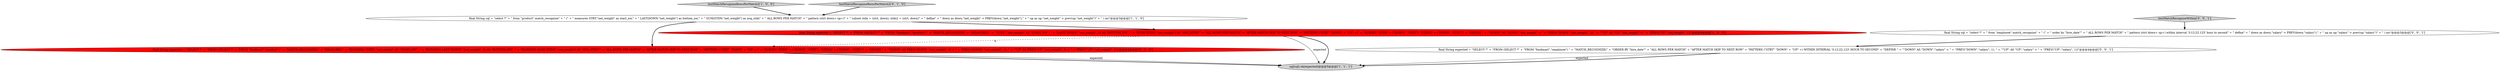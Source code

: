 digraph {
8 [style = filled, label = "final String sql = \"select *\" + \" from \"employee\" match_recognize\" + \" (\" + \" order by \"hire_date\"\" + \" ALL ROWS PER MATCH\" + \" pattern (strt down+ up+) within interval '3:12:22.123' hour to second\" + \" define\" + \" down as down.\"salary\" < PREV(down.\"salary\"),\" + \" up as up.\"salary\" > prev(up.\"salary\")\" + \" ) mr\"@@@3@@@['0', '0', '1']", fillcolor = white, shape = ellipse image = "AAA0AAABBB3BBB"];
1 [style = filled, label = "final String sql = \"select *\" + \" from \"product\" match_recognize\" + \" (\" + \" measures STRT.\"net_weight\" as start_nw,\" + \" LAST(DOWN.\"net_weight\") as bottom_nw,\" + \" SUM(STDN.\"net_weight\") as avg_stdn\" + \" ALL ROWS PER MATCH\" + \" pattern (strt down+ up+)\" + \" subset stdn = (strt, down), stdn2 = (strt, down)\" + \" define\" + \" down as down.\"net_weight\" < PREV(down.\"net_weight\"),\" + \" up as up.\"net_weight\" > prev(up.\"net_weight\")\" + \" ) mr\"@@@3@@@['1', '1', '0']", fillcolor = white, shape = ellipse image = "AAA0AAABBB1BBB"];
3 [style = filled, label = "testMatchRecognizeRowsPerMatch2['1', '0', '0']", fillcolor = lightgray, shape = diamond image = "AAA0AAABBB1BBB"];
5 [style = filled, label = "final String expected = \"SELECT *\" + \"FROM (SELECT *\" + \"FROM \"foodmart\".\"product\") \" + \"MATCH_RECOGNIZE(\" + \"MEASURES \" + \"RUNNING \"STRT\".\"net_weight\" AS \"START_NW\", \" + \"RUNNING LAST(\"DOWN\".\"net_weight\", 0) AS \"BOTTOM_NW\", \" + \"RUNNING SUM(\"STDN\".\"net_weight\") AS \"AVG_STDN\"\" + \"ALL ROWS PER MATCH\" + \"AFTER MATCH SKIP TO NEXT ROW\" + \"PATTERN (\"STRT\" \"DOWN\" + \"UP\" +)\" + \"SUBSET \"STDN\" = (\"DOWN\", \"STRT\"), \"STDN2\" = (\"DOWN\", \"STRT\")\" + \"DEFINE \" + \"\"DOWN\" AS PREV(\"DOWN\".\"net_weight\", 0) < \" + \"PREV(\"DOWN\".\"net_weight\", 1), \" + \"\"UP\" AS PREV(\"UP\".\"net_weight\", 0) > \" + \"PREV(\"UP\".\"net_weight\", 1))\"@@@4@@@['0', '1', '0']", fillcolor = red, shape = ellipse image = "AAA1AAABBB2BBB"];
4 [style = filled, label = "testMatchRecognizeRowsPerMatch2['0', '1', '0']", fillcolor = lightgray, shape = diamond image = "AAA0AAABBB2BBB"];
0 [style = filled, label = "final String expected = \"SELECT *\" + \"FROM (SELECT *\" + \"FROM \"foodmart\".\"product\") \" + \"MATCH_RECOGNIZE(\" + \"MEASURES \" + \"\"STRT\".\"net_weight\" AS \"START_NW\", \" + \"LAST(\"DOWN\".\"net_weight\", 0) AS \"BOTTOM_NW\", \" + \"SUM(\"STDN\".\"net_weight\") AS \"AVG_STDN\"\" + \"ALL ROWS PER MATCH\" + \"AFTER MATCH SKIP TO NEXT ROW\" + \"PATTERN (\"STRT\" \"DOWN\" + \"UP\" +)\" + \"SUBSET \"STDN\" = (\"DOWN\", \"STRT\"), \"STDN2\" = (\"DOWN\", \"STRT\")\" + \"DEFINE \" + \"\"DOWN\" AS \"DOWN\".\"net_weight\" < \" + \"PREV(\"DOWN\".\"net_weight\", 1), \" + \"\"UP\" AS \"UP\".\"net_weight\" > \" + \"PREV(\"UP\".\"net_weight\", 1))\"@@@4@@@['1', '0', '0']", fillcolor = red, shape = ellipse image = "AAA1AAABBB1BBB"];
6 [style = filled, label = "final String expected = \"SELECT *\" + \"FROM (SELECT *\" + \"FROM \"foodmart\".\"employee\") \" + \"MATCH_RECOGNIZE(\" + \"ORDER BY \"hire_date\"\" + \"ALL ROWS PER MATCH\" + \"AFTER MATCH SKIP TO NEXT ROW\" + \"PATTERN (\"STRT\" \"DOWN\" + \"UP\" +) WITHIN INTERVAL '3:12:22.123' HOUR TO SECOND\" + \"DEFINE \" + \"\"DOWN\" AS \"DOWN\".\"salary\" < \" + \"PREV(\"DOWN\".\"salary\", 1), \" + \"\"UP\" AS \"UP\".\"salary\" > \" + \"PREV(\"UP\".\"salary\", 1))\"@@@4@@@['0', '0', '1']", fillcolor = white, shape = ellipse image = "AAA0AAABBB3BBB"];
2 [style = filled, label = "sql(sql).ok(expected)@@@5@@@['1', '1', '1']", fillcolor = lightgray, shape = ellipse image = "AAA0AAABBB1BBB"];
7 [style = filled, label = "testMatchRecognizeWithin['0', '0', '1']", fillcolor = lightgray, shape = diamond image = "AAA0AAABBB3BBB"];
1->5 [style = bold, label=""];
0->2 [style = solid, label="expected"];
5->2 [style = bold, label=""];
4->1 [style = bold, label=""];
8->6 [style = bold, label=""];
6->2 [style = solid, label="expected"];
1->0 [style = bold, label=""];
3->1 [style = bold, label=""];
0->5 [style = dashed, label="0"];
7->8 [style = bold, label=""];
5->2 [style = solid, label="expected"];
0->2 [style = bold, label=""];
6->2 [style = bold, label=""];
}
